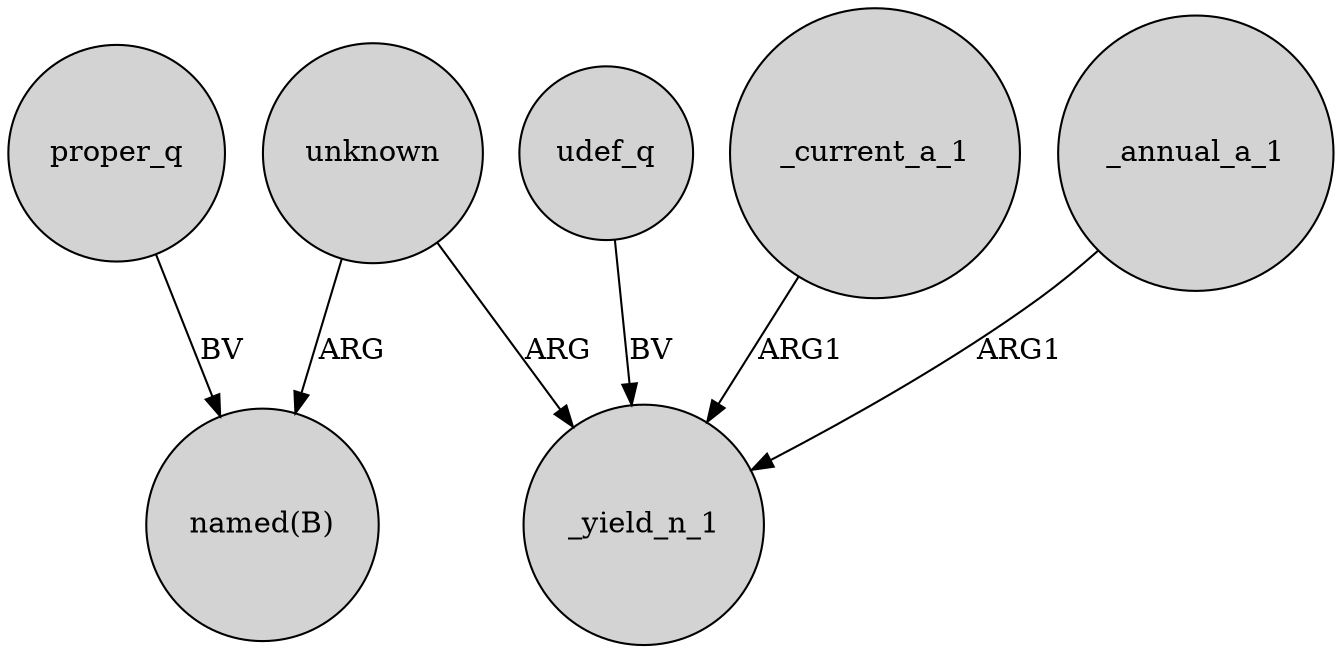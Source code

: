 digraph {
	node [shape=circle style=filled]
	unknown -> "named(B)" [label=ARG]
	proper_q -> "named(B)" [label=BV]
	_annual_a_1 -> _yield_n_1 [label=ARG1]
	unknown -> _yield_n_1 [label=ARG]
	udef_q -> _yield_n_1 [label=BV]
	_current_a_1 -> _yield_n_1 [label=ARG1]
}
